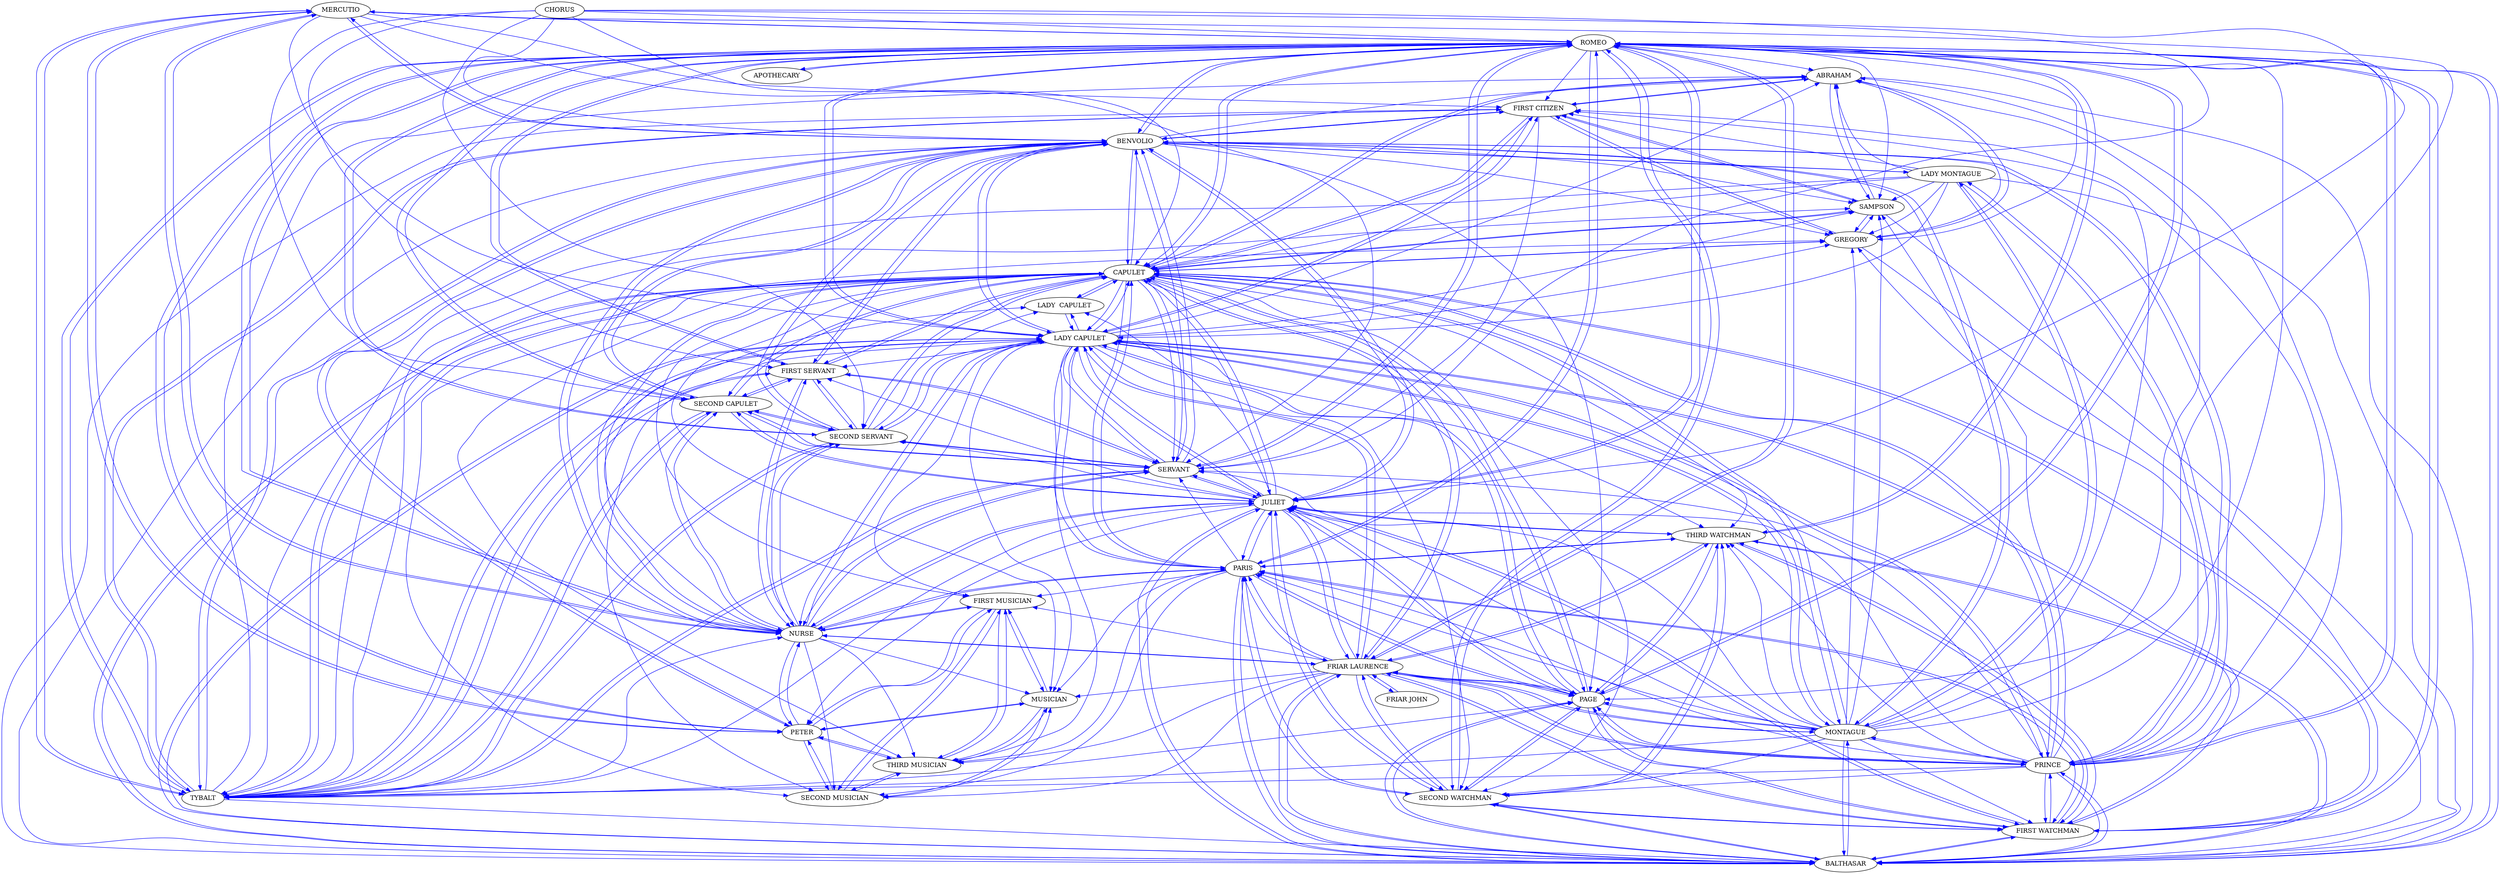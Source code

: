 strict digraph  {
	MERCUTIO -> ROMEO	 [color=blue,
		weight=197];
	MERCUTIO -> BENVOLIO	 [color=blue,
		weight=261];
	MERCUTIO -> NURSE	 [color=blue,
		weight=21];
	MERCUTIO -> "LADY CAPULET"	 [color=blue,
		weight=66];
	MERCUTIO -> "FIRST CITIZEN"	 [color=blue,
		weight=66];
	MERCUTIO -> TYBALT	 [color=blue,
		weight=40];
	MERCUTIO -> PAGE	 [color=blue,
		weight=53];
	MERCUTIO -> SERVANT	 [color=blue,
		weight=66];
	MERCUTIO -> PETER	 [color=blue,
		weight=21];
	BALTHASAR -> "FRIAR LAURENCE"	 [color=blue,
		weight=18];
	BALTHASAR -> "FIRST WATCHMAN"	 [color=blue,
		weight=21];
	BALTHASAR -> ROMEO	 [color=blue,
		weight=32];
	BALTHASAR -> "SECOND WATCHMAN"	 [color=blue,
		weight=21];
	BALTHASAR -> PRINCE	 [color=blue,
		weight=6];
	BALTHASAR -> CAPULET	 [color=blue,
		weight=6];
	BALTHASAR -> MONTAGUE	 [color=blue,
		weight=6];
	BALTHASAR -> PARIS	 [color=blue,
		weight=21];
	BALTHASAR -> "LADY CAPULET"	 [color=blue,
		weight=6];
	BALTHASAR -> PAGE	 [color=blue,
		weight=21];
	BALTHASAR -> JULIET	 [color=blue,
		weight=21];
	BALTHASAR -> "THIRD WATCHMAN"	 [color=blue,
		weight=21];
	"FRIAR LAURENCE" -> BALTHASAR	 [color=blue,
		weight=76];
	"FRIAR LAURENCE" -> "FIRST WATCHMAN"	 [color=blue,
		weight=76];
	"FRIAR LAURENCE" -> "SECOND MUSICIAN"	 [color=blue,
		weight=25];
	"FRIAR LAURENCE" -> ROMEO	 [color=blue,
		weight=220];
	"FRIAR LAURENCE" -> "SECOND WATCHMAN"	 [color=blue,
		weight=76];
	"FRIAR LAURENCE" -> NURSE	 [color=blue,
		weight=105];
	"FRIAR LAURENCE" -> PRINCE	 [color=blue,
		weight=46];
	"FRIAR LAURENCE" -> CAPULET	 [color=blue,
		weight=71];
	"FRIAR LAURENCE" -> "FRIAR JOHN"	 [color=blue,
		weight=10];
	"FRIAR LAURENCE" -> "THIRD MUSICIAN"	 [color=blue,
		weight=25];
	"FRIAR LAURENCE" -> MUSICIAN	 [color=blue,
		weight=25];
	"FRIAR LAURENCE" -> MONTAGUE	 [color=blue,
		weight=46];
	"FRIAR LAURENCE" -> PARIS	 [color=blue,
		weight=109];
	"FRIAR LAURENCE" -> "FIRST MUSICIAN"	 [color=blue,
		weight=25];
	"FRIAR LAURENCE" -> "LADY CAPULET"	 [color=blue,
		weight=71];
	"FRIAR LAURENCE" -> PAGE	 [color=blue,
		weight=76];
	"FRIAR LAURENCE" -> JULIET	 [color=blue,
		weight=136];
	"FRIAR LAURENCE" -> "THIRD WATCHMAN"	 [color=blue,
		weight=76];
	"FIRST WATCHMAN" -> BALTHASAR	 [color=blue,
		weight=19];
	"FIRST WATCHMAN" -> "FRIAR LAURENCE"	 [color=blue,
		weight=19];
	"FIRST WATCHMAN" -> ROMEO	 [color=blue,
		weight=19];
	"FIRST WATCHMAN" -> "SECOND WATCHMAN"	 [color=blue,
		weight=19];
	"FIRST WATCHMAN" -> PRINCE	 [color=blue,
		weight=6];
	"FIRST WATCHMAN" -> CAPULET	 [color=blue,
		weight=6];
	"FIRST WATCHMAN" -> PARIS	 [color=blue,
		weight=19];
	"FIRST WATCHMAN" -> "LADY CAPULET"	 [color=blue,
		weight=6];
	"FIRST WATCHMAN" -> PAGE	 [color=blue,
		weight=19];
	"FIRST WATCHMAN" -> JULIET	 [color=blue,
		weight=19];
	"FIRST WATCHMAN" -> "THIRD WATCHMAN"	 [color=blue,
		weight=19];
	"SECOND SERVANT" -> ROMEO	 [color=blue,
		weight=5];
	"SECOND SERVANT" -> BENVOLIO	 [color=blue,
		weight=5];
	"SECOND SERVANT" -> NURSE	 [color=blue,
		weight=10];
	"SECOND SERVANT" -> "FIRST SERVANT"	 [color=blue,
		weight=5];
	"SECOND SERVANT" -> CAPULET	 [color=blue,
		weight=7];
	"SECOND SERVANT" -> "SECOND CAPULET"	 [color=blue,
		weight=5];
	"SECOND SERVANT" -> "LADY  CAPULET"	 [color=blue,
		weight=5];
	"SECOND SERVANT" -> "LADY CAPULET"	 [color=blue,
		weight=5];
	"SECOND SERVANT" -> TYBALT	 [color=blue,
		weight=5];
	"SECOND SERVANT" -> SERVANT	 [color=blue,
		weight=5];
	"SECOND MUSICIAN" -> "THIRD MUSICIAN"	 [color=blue,
		weight=4];
	"SECOND MUSICIAN" -> MUSICIAN	 [color=blue,
		weight=4];
	"SECOND MUSICIAN" -> "FIRST MUSICIAN"	 [color=blue,
		weight=4];
	"SECOND MUSICIAN" -> PETER	 [color=blue,
		weight=2];
	ROMEO -> MERCUTIO	 [color=blue,
		weight=75];
	ROMEO -> BALTHASAR	 [color=blue,
		weight=162];
	ROMEO -> "FRIAR LAURENCE"	 [color=blue,
		weight=107];
	ROMEO -> "FIRST WATCHMAN"	 [color=blue,
		weight=83];
	ROMEO -> "SECOND SERVANT"	 [color=blue,
		weight=28];
	ROMEO -> "SECOND WATCHMAN"	 [color=blue,
		weight=83];
	ROMEO -> BENVOLIO	 [color=blue,
		weight=215];
	ROMEO -> NURSE	 [color=blue,
		weight=219];
	ROMEO -> PRINCE	 [color=blue,
		weight=66];
	ROMEO -> "FIRST SERVANT"	 [color=blue,
		weight=28];
	ROMEO -> CAPULET	 [color=blue,
		weight=94];
	ROMEO -> "SECOND CAPULET"	 [color=blue,
		weight=28];
	ROMEO -> GREGORY	 [color=blue,
		weight=66];
	ROMEO -> PARIS	 [color=blue,
		weight=83];
	ROMEO -> APOTHECARY	 [color=blue,
		weight=23];
	ROMEO -> "LADY CAPULET"	 [color=blue,
		weight=126];
	ROMEO -> "FIRST CITIZEN"	 [color=blue,
		weight=102];
	ROMEO -> TYBALT	 [color=blue,
		weight=115];
	ROMEO -> PAGE	 [color=blue,
		weight=98];
	ROMEO -> JULIET	 [color=blue,
		weight=224];
	ROMEO -> SERVANT	 [color=blue,
		weight=83];
	ROMEO -> "THIRD WATCHMAN"	 [color=blue,
		weight=83];
	ROMEO -> SAMPSON	 [color=blue,
		weight=66];
	ROMEO -> PETER	 [color=blue,
		weight=29];
	ROMEO -> ABRAHAM	 [color=blue,
		weight=66];
	"SECOND WATCHMAN" -> BALTHASAR	 [color=blue,
		weight=1];
	"SECOND WATCHMAN" -> "FRIAR LAURENCE"	 [color=blue,
		weight=1];
	"SECOND WATCHMAN" -> "FIRST WATCHMAN"	 [color=blue,
		weight=1];
	"SECOND WATCHMAN" -> ROMEO	 [color=blue,
		weight=1];
	"SECOND WATCHMAN" -> PARIS	 [color=blue,
		weight=1];
	"SECOND WATCHMAN" -> PAGE	 [color=blue,
		weight=1];
	"SECOND WATCHMAN" -> JULIET	 [color=blue,
		weight=1];
	"SECOND WATCHMAN" -> "THIRD WATCHMAN"	 [color=blue,
		weight=1];
	BENVOLIO -> MERCUTIO	 [color=blue,
		weight=49];
	BENVOLIO -> BALTHASAR	 [color=blue,
		weight=51];
	BENVOLIO -> "SECOND SERVANT"	 [color=blue,
		weight=1];
	BENVOLIO -> ROMEO	 [color=blue,
		weight=81];
	BENVOLIO -> NURSE	 [color=blue,
		weight=3];
	BENVOLIO -> PRINCE	 [color=blue,
		weight=76];
	BENVOLIO -> "FIRST SERVANT"	 [color=blue,
		weight=1];
	BENVOLIO -> CAPULET	 [color=blue,
		weight=81];
	BENVOLIO -> "SECOND CAPULET"	 [color=blue,
		weight=1];
	BENVOLIO -> MONTAGUE	 [color=blue,
		weight=55];
	BENVOLIO -> GREGORY	 [color=blue,
		weight=51];
	BENVOLIO -> "LADY MONTAGUE"	 [color=blue,
		weight=26];
	BENVOLIO -> "LADY CAPULET"	 [color=blue,
		weight=100];
	BENVOLIO -> "FIRST CITIZEN"	 [color=blue,
		weight=104];
	BENVOLIO -> TYBALT	 [color=blue,
		weight=93];
	BENVOLIO -> PAGE	 [color=blue,
		weight=14];
	BENVOLIO -> JULIET	 [color=blue,
		weight=1];
	BENVOLIO -> SERVANT	 [color=blue,
		weight=62];
	BENVOLIO -> SAMPSON	 [color=blue,
		weight=51];
	BENVOLIO -> PETER	 [color=blue,
		weight=2];
	BENVOLIO -> ABRAHAM	 [color=blue,
		weight=51];
	CHORUS -> "SECOND SERVANT"	 [color=blue,
		weight=14];
	CHORUS -> ROMEO	 [color=blue,
		weight=14];
	CHORUS -> BENVOLIO	 [color=blue,
		weight=14];
	CHORUS -> "FIRST SERVANT"	 [color=blue,
		weight=14];
	CHORUS -> CAPULET	 [color=blue,
		weight=14];
	CHORUS -> "SECOND CAPULET"	 [color=blue,
		weight=14];
	CHORUS -> JULIET	 [color=blue,
		weight=14];
	CHORUS -> SERVANT	 [color=blue,
		weight=14];
	NURSE -> MERCUTIO	 [color=blue,
		weight=11];
	NURSE -> "FRIAR LAURENCE"	 [color=blue,
		weight=28];
	NURSE -> "SECOND SERVANT"	 [color=blue,
		weight=19];
	NURSE -> "SECOND MUSICIAN"	 [color=blue,
		weight=28];
	NURSE -> ROMEO	 [color=blue,
		weight=95];
	NURSE -> BENVOLIO	 [color=blue,
		weight=26];
	NURSE -> "FIRST SERVANT"	 [color=blue,
		weight=19];
	NURSE -> CAPULET	 [color=blue,
		weight=32];
	NURSE -> "SECOND CAPULET"	 [color=blue,
		weight=15];
	NURSE -> "THIRD MUSICIAN"	 [color=blue,
		weight=28];
	NURSE -> MUSICIAN	 [color=blue,
		weight=8];
	NURSE -> "LADY  CAPULET"	 [color=blue,
		weight=2];
	NURSE -> PARIS	 [color=blue,
		weight=6];
	NURSE -> "FIRST MUSICIAN"	 [color=blue,
		weight=28];
	NURSE -> "LADY CAPULET"	 [color=blue,
		weight=84];
	NURSE -> JULIET	 [color=blue,
		weight=167];
	NURSE -> SERVANT	 [color=blue,
		weight=15];
	NURSE -> PETER	 [color=blue,
		weight=56];
	PRINCE -> BALTHASAR	 [color=blue,
		weight=60];
	PRINCE -> "FRIAR LAURENCE"	 [color=blue,
		weight=37];
	PRINCE -> "FIRST WATCHMAN"	 [color=blue,
		weight=37];
	PRINCE -> ROMEO	 [color=blue,
		weight=37];
	PRINCE -> "SECOND WATCHMAN"	 [color=blue,
		weight=37];
	PRINCE -> BENVOLIO	 [color=blue,
		weight=39];
	PRINCE -> CAPULET	 [color=blue,
		weight=74];
	PRINCE -> MONTAGUE	 [color=blue,
		weight=72];
	PRINCE -> GREGORY	 [color=blue,
		weight=23];
	PRINCE -> PARIS	 [color=blue,
		weight=37];
	PRINCE -> "LADY MONTAGUE"	 [color=blue,
		weight=23];
	PRINCE -> "LADY CAPULET"	 [color=blue,
		weight=74];
	PRINCE -> "FIRST CITIZEN"	 [color=blue,
		weight=39];
	PRINCE -> TYBALT	 [color=blue,
		weight=39];
	PRINCE -> PAGE	 [color=blue,
		weight=37];
	PRINCE -> JULIET	 [color=blue,
		weight=37];
	PRINCE -> SERVANT	 [color=blue,
		weight=16];
	PRINCE -> "THIRD WATCHMAN"	 [color=blue,
		weight=37];
	PRINCE -> SAMPSON	 [color=blue,
		weight=23];
	PRINCE -> ABRAHAM	 [color=blue,
		weight=23];
	"FIRST SERVANT" -> "SECOND SERVANT"	 [color=blue,
		weight=10];
	"FIRST SERVANT" -> ROMEO	 [color=blue,
		weight=9];
	"FIRST SERVANT" -> BENVOLIO	 [color=blue,
		weight=9];
	"FIRST SERVANT" -> NURSE	 [color=blue,
		weight=9];
	"FIRST SERVANT" -> CAPULET	 [color=blue,
		weight=1];
	"FIRST SERVANT" -> "SECOND CAPULET"	 [color=blue,
		weight=9];
	"FIRST SERVANT" -> TYBALT	 [color=blue,
		weight=9];
	"FIRST SERVANT" -> SERVANT	 [color=blue,
		weight=9];
	CAPULET -> BALTHASAR	 [color=blue,
		weight=13];
	CAPULET -> "FRIAR LAURENCE"	 [color=blue,
		weight=30];
	CAPULET -> "FIRST WATCHMAN"	 [color=blue,
		weight=10];
	CAPULET -> "SECOND SERVANT"	 [color=blue,
		weight=72];
	CAPULET -> "SECOND MUSICIAN"	 [color=blue,
		weight=28];
	CAPULET -> ROMEO	 [color=blue,
		weight=66];
	CAPULET -> "SECOND WATCHMAN"	 [color=blue,
		weight=10];
	CAPULET -> BENVOLIO	 [color=blue,
		weight=59];
	CAPULET -> NURSE	 [color=blue,
		weight=171];
	CAPULET -> PRINCE	 [color=blue,
		weight=10];
	CAPULET -> "FIRST SERVANT"	 [color=blue,
		weight=67];
	CAPULET -> "SECOND CAPULET"	 [color=blue,
		weight=56];
	CAPULET -> "THIRD MUSICIAN"	 [color=blue,
		weight=28];
	CAPULET -> MUSICIAN	 [color=blue,
		weight=20];
	CAPULET -> "LADY  CAPULET"	 [color=blue,
		weight=26];
	CAPULET -> MONTAGUE	 [color=blue,
		weight=5];
	CAPULET -> GREGORY	 [color=blue,
		weight=3];
	CAPULET -> PARIS	 [color=blue,
		weight=95];
	CAPULET -> "FIRST MUSICIAN"	 [color=blue,
		weight=28];
	CAPULET -> "LADY CAPULET"	 [color=blue,
		weight=168];
	CAPULET -> "FIRST CITIZEN"	 [color=blue,
		weight=3];
	CAPULET -> TYBALT	 [color=blue,
		weight=52];
	CAPULET -> PAGE	 [color=blue,
		weight=10];
	CAPULET -> JULIET	 [color=blue,
		weight=139];
	CAPULET -> SERVANT	 [color=blue,
		weight=90];
	CAPULET -> "THIRD WATCHMAN"	 [color=blue,
		weight=10];
	CAPULET -> SAMPSON	 [color=blue,
		weight=3];
	CAPULET -> ABRAHAM	 [color=blue,
		weight=3];
	"FRIAR JOHN" -> "FRIAR LAURENCE"	 [color=blue,
		weight=12];
	"SECOND CAPULET" -> "SECOND SERVANT"	 [color=blue,
		weight=3];
	"SECOND CAPULET" -> ROMEO	 [color=blue,
		weight=3];
	"SECOND CAPULET" -> BENVOLIO	 [color=blue,
		weight=3];
	"SECOND CAPULET" -> NURSE	 [color=blue,
		weight=3];
	"SECOND CAPULET" -> "FIRST SERVANT"	 [color=blue,
		weight=3];
	"SECOND CAPULET" -> CAPULET	 [color=blue,
		weight=3];
	"SECOND CAPULET" -> TYBALT	 [color=blue,
		weight=3];
	"SECOND CAPULET" -> JULIET	 [color=blue,
		weight=3];
	"SECOND CAPULET" -> SERVANT	 [color=blue,
		weight=3];
	"THIRD MUSICIAN" -> "SECOND MUSICIAN"	 [color=blue,
		weight=1];
	"THIRD MUSICIAN" -> MUSICIAN	 [color=blue,
		weight=1];
	"THIRD MUSICIAN" -> "FIRST MUSICIAN"	 [color=blue,
		weight=1];
	"THIRD MUSICIAN" -> PETER	 [color=blue,
		weight=1];
	MUSICIAN -> "SECOND MUSICIAN"	 [color=blue,
		weight=1];
	MUSICIAN -> "THIRD MUSICIAN"	 [color=blue,
		weight=1];
	MUSICIAN -> "FIRST MUSICIAN"	 [color=blue,
		weight=1];
	MUSICIAN -> PETER	 [color=blue,
		weight=1];
	"LADY  CAPULET" -> CAPULET	 [color=blue,
		weight=2];
	"LADY  CAPULET" -> "LADY CAPULET"	 [color=blue,
		weight=2];
	MONTAGUE -> BALTHASAR	 [color=blue,
		weight=38];
	MONTAGUE -> "FRIAR LAURENCE"	 [color=blue,
		weight=10];
	MONTAGUE -> "FIRST WATCHMAN"	 [color=blue,
		weight=10];
	MONTAGUE -> ROMEO	 [color=blue,
		weight=12];
	MONTAGUE -> "SECOND WATCHMAN"	 [color=blue,
		weight=10];
	MONTAGUE -> BENVOLIO	 [color=blue,
		weight=31];
	MONTAGUE -> PRINCE	 [color=blue,
		weight=40];
	MONTAGUE -> CAPULET	 [color=blue,
		weight=41];
	MONTAGUE -> GREGORY	 [color=blue,
		weight=28];
	MONTAGUE -> PARIS	 [color=blue,
		weight=10];
	MONTAGUE -> "LADY MONTAGUE"	 [color=blue,
		weight=28];
	MONTAGUE -> "LADY CAPULET"	 [color=blue,
		weight=41];
	MONTAGUE -> "FIRST CITIZEN"	 [color=blue,
		weight=31];
	MONTAGUE -> TYBALT	 [color=blue,
		weight=31];
	MONTAGUE -> PAGE	 [color=blue,
		weight=10];
	MONTAGUE -> JULIET	 [color=blue,
		weight=10];
	MONTAGUE -> SERVANT	 [color=blue,
		weight=3];
	MONTAGUE -> "THIRD WATCHMAN"	 [color=blue,
		weight=10];
	MONTAGUE -> SAMPSON	 [color=blue,
		weight=28];
	MONTAGUE -> ABRAHAM	 [color=blue,
		weight=28];
	GREGORY -> BALTHASAR	 [color=blue,
		weight=3];
	GREGORY -> CAPULET	 [color=blue,
		weight=20];
	GREGORY -> "FIRST CITIZEN"	 [color=blue,
		weight=20];
	GREGORY -> SAMPSON	 [color=blue,
		weight=20];
	GREGORY -> ABRAHAM	 [color=blue,
		weight=3];
	PARIS -> BALTHASAR	 [color=blue,
		weight=14];
	PARIS -> "FRIAR LAURENCE"	 [color=blue,
		weight=29];
	PARIS -> "FIRST WATCHMAN"	 [color=blue,
		weight=33];
	PARIS -> "SECOND MUSICIAN"	 [color=blue,
		weight=6];
	PARIS -> ROMEO	 [color=blue,
		weight=14];
	PARIS -> "SECOND WATCHMAN"	 [color=blue,
		weight=33];
	PARIS -> NURSE	 [color=blue,
		weight=6];
	PARIS -> CAPULET	 [color=blue,
		weight=14];
	PARIS -> "THIRD MUSICIAN"	 [color=blue,
		weight=6];
	PARIS -> MUSICIAN	 [color=blue,
		weight=6];
	PARIS -> "FIRST MUSICIAN"	 [color=blue,
		weight=6];
	PARIS -> "LADY CAPULET"	 [color=blue,
		weight=10];
	PARIS -> PAGE	 [color=blue,
		weight=33];
	PARIS -> JULIET	 [color=blue,
		weight=44];
	PARIS -> SERVANT	 [color=blue,
		weight=4];
	PARIS -> "THIRD WATCHMAN"	 [color=blue,
		weight=33];
	"LADY MONTAGUE" -> BALTHASAR	 [color=blue,
		weight=3];
	"LADY MONTAGUE" -> BENVOLIO	 [color=blue,
		weight=3];
	"LADY MONTAGUE" -> PRINCE	 [color=blue,
		weight=2];
	"LADY MONTAGUE" -> CAPULET	 [color=blue,
		weight=3];
	"LADY MONTAGUE" -> MONTAGUE	 [color=blue,
		weight=3];
	"LADY MONTAGUE" -> GREGORY	 [color=blue,
		weight=3];
	"LADY MONTAGUE" -> "LADY CAPULET"	 [color=blue,
		weight=3];
	"LADY MONTAGUE" -> "FIRST CITIZEN"	 [color=blue,
		weight=3];
	"LADY MONTAGUE" -> TYBALT	 [color=blue,
		weight=3];
	"LADY MONTAGUE" -> SAMPSON	 [color=blue,
		weight=3];
	"LADY MONTAGUE" -> ABRAHAM	 [color=blue,
		weight=3];
	APOTHECARY -> ROMEO	 [color=blue,
		weight=7];
	"FIRST MUSICIAN" -> "SECOND MUSICIAN"	 [color=blue,
		weight=9];
	"FIRST MUSICIAN" -> NURSE	 [color=blue,
		weight=1];
	"FIRST MUSICIAN" -> "THIRD MUSICIAN"	 [color=blue,
		weight=9];
	"FIRST MUSICIAN" -> MUSICIAN	 [color=blue,
		weight=9];
	"FIRST MUSICIAN" -> PETER	 [color=blue,
		weight=6];
	"LADY CAPULET" -> BALTHASAR	 [color=blue,
		weight=6];
	"LADY CAPULET" -> "FRIAR LAURENCE"	 [color=blue,
		weight=11];
	"LADY CAPULET" -> "FIRST WATCHMAN"	 [color=blue,
		weight=5];
	"LADY CAPULET" -> "SECOND SERVANT"	 [color=blue,
		weight=3];
	"LADY CAPULET" -> "SECOND MUSICIAN"	 [color=blue,
		weight=13];
	"LADY CAPULET" -> ROMEO	 [color=blue,
		weight=5];
	"LADY CAPULET" -> "SECOND WATCHMAN"	 [color=blue,
		weight=5];
	"LADY CAPULET" -> BENVOLIO	 [color=blue,
		weight=12];
	"LADY CAPULET" -> NURSE	 [color=blue,
		weight=94];
	"LADY CAPULET" -> PRINCE	 [color=blue,
		weight=16];
	"LADY CAPULET" -> "FIRST SERVANT"	 [color=blue,
		weight=3];
	"LADY CAPULET" -> CAPULET	 [color=blue,
		weight=34];
	"LADY CAPULET" -> "THIRD MUSICIAN"	 [color=blue,
		weight=13];
	"LADY CAPULET" -> MUSICIAN	 [color=blue,
		weight=6];
	"LADY CAPULET" -> "LADY  CAPULET"	 [color=blue,
		weight=1];
	"LADY CAPULET" -> MONTAGUE	 [color=blue,
		weight=11];
	"LADY CAPULET" -> GREGORY	 [color=blue,
		weight=1];
	"LADY CAPULET" -> PARIS	 [color=blue,
		weight=13];
	"LADY CAPULET" -> "FIRST MUSICIAN"	 [color=blue,
		weight=13];
	"LADY CAPULET" -> "FIRST CITIZEN"	 [color=blue,
		weight=12];
	"LADY CAPULET" -> TYBALT	 [color=blue,
		weight=12];
	"LADY CAPULET" -> PAGE	 [color=blue,
		weight=5];
	"LADY CAPULET" -> JULIET	 [color=blue,
		weight=82];
	"LADY CAPULET" -> SERVANT	 [color=blue,
		weight=12];
	"LADY CAPULET" -> "THIRD WATCHMAN"	 [color=blue,
		weight=5];
	"LADY CAPULET" -> SAMPSON	 [color=blue,
		weight=1];
	"LADY CAPULET" -> ABRAHAM	 [color=blue,
		weight=1];
	"FIRST CITIZEN" -> BALTHASAR	 [color=blue,
		weight=2];
	"FIRST CITIZEN" -> BENVOLIO	 [color=blue,
		weight=6];
	"FIRST CITIZEN" -> CAPULET	 [color=blue,
		weight=2];
	"FIRST CITIZEN" -> GREGORY	 [color=blue,
		weight=2];
	"FIRST CITIZEN" -> "LADY CAPULET"	 [color=blue,
		weight=4];
	"FIRST CITIZEN" -> TYBALT	 [color=blue,
		weight=6];
	"FIRST CITIZEN" -> SERVANT	 [color=blue,
		weight=4];
	"FIRST CITIZEN" -> SAMPSON	 [color=blue,
		weight=2];
	"FIRST CITIZEN" -> ABRAHAM	 [color=blue,
		weight=2];
	TYBALT -> MERCUTIO	 [color=blue,
		weight=12];
	TYBALT -> BALTHASAR	 [color=blue,
		weight=5];
	TYBALT -> "SECOND SERVANT"	 [color=blue,
		weight=17];
	TYBALT -> ROMEO	 [color=blue,
		weight=26];
	TYBALT -> BENVOLIO	 [color=blue,
		weight=36];
	TYBALT -> NURSE	 [color=blue,
		weight=17];
	TYBALT -> "FIRST SERVANT"	 [color=blue,
		weight=17];
	TYBALT -> CAPULET	 [color=blue,
		weight=22];
	TYBALT -> "SECOND CAPULET"	 [color=blue,
		weight=17];
	TYBALT -> GREGORY	 [color=blue,
		weight=5];
	TYBALT -> "LADY CAPULET"	 [color=blue,
		weight=14];
	TYBALT -> "FIRST CITIZEN"	 [color=blue,
		weight=19];
	TYBALT -> PAGE	 [color=blue,
		weight=12];
	TYBALT -> JULIET	 [color=blue,
		weight=17];
	TYBALT -> SERVANT	 [color=blue,
		weight=31];
	TYBALT -> SAMPSON	 [color=blue,
		weight=5];
	TYBALT -> ABRAHAM	 [color=blue,
		weight=5];
	PAGE -> BALTHASAR	 [color=blue,
		weight=7];
	PAGE -> "FRIAR LAURENCE"	 [color=blue,
		weight=6];
	PAGE -> "FIRST WATCHMAN"	 [color=blue,
		weight=9];
	PAGE -> ROMEO	 [color=blue,
		weight=7];
	PAGE -> "SECOND WATCHMAN"	 [color=blue,
		weight=9];
	PAGE -> PRINCE	 [color=blue,
		weight=5];
	PAGE -> CAPULET	 [color=blue,
		weight=5];
	PAGE -> MONTAGUE	 [color=blue,
		weight=5];
	PAGE -> PARIS	 [color=blue,
		weight=9];
	PAGE -> "LADY CAPULET"	 [color=blue,
		weight=5];
	PAGE -> JULIET	 [color=blue,
		weight=9];
	PAGE -> "THIRD WATCHMAN"	 [color=blue,
		weight=9];
	JULIET -> BALTHASAR	 [color=blue,
		weight=14];
	JULIET -> "FRIAR LAURENCE"	 [color=blue,
		weight=69];
	JULIET -> "FIRST WATCHMAN"	 [color=blue,
		weight=14];
	JULIET -> "SECOND SERVANT"	 [color=blue,
		weight=19];
	JULIET -> ROMEO	 [color=blue,
		weight=187];
	JULIET -> "SECOND WATCHMAN"	 [color=blue,
		weight=14];
	JULIET -> BENVOLIO	 [color=blue,
		weight=19];
	JULIET -> NURSE	 [color=blue,
		weight=351];
	JULIET -> "FIRST SERVANT"	 [color=blue,
		weight=19];
	JULIET -> CAPULET	 [color=blue,
		weight=36];
	JULIET -> "SECOND CAPULET"	 [color=blue,
		weight=19];
	JULIET -> "LADY  CAPULET"	 [color=blue,
		weight=12];
	JULIET -> PARIS	 [color=blue,
		weight=27];
	JULIET -> "LADY CAPULET"	 [color=blue,
		weight=108];
	JULIET -> PAGE	 [color=blue,
		weight=14];
	JULIET -> SERVANT	 [color=blue,
		weight=19];
	JULIET -> "THIRD WATCHMAN"	 [color=blue,
		weight=14];
	JULIET -> PETER	 [color=blue,
		weight=2];
	SERVANT -> "SECOND SERVANT"	 [color=blue,
		weight=1];
	SERVANT -> ROMEO	 [color=blue,
		weight=12];
	SERVANT -> BENVOLIO	 [color=blue,
		weight=12];
	SERVANT -> NURSE	 [color=blue,
		weight=5];
	SERVANT -> "FIRST SERVANT"	 [color=blue,
		weight=1];
	SERVANT -> CAPULET	 [color=blue,
		weight=1];
	SERVANT -> "SECOND CAPULET"	 [color=blue,
		weight=1];
	SERVANT -> "LADY CAPULET"	 [color=blue,
		weight=4];
	SERVANT -> TYBALT	 [color=blue,
		weight=1];
	SERVANT -> JULIET	 [color=blue,
		weight=5];
	"THIRD WATCHMAN" -> BALTHASAR	 [color=blue,
		weight=3];
	"THIRD WATCHMAN" -> "FRIAR LAURENCE"	 [color=blue,
		weight=3];
	"THIRD WATCHMAN" -> "FIRST WATCHMAN"	 [color=blue,
		weight=3];
	"THIRD WATCHMAN" -> ROMEO	 [color=blue,
		weight=3];
	"THIRD WATCHMAN" -> "SECOND WATCHMAN"	 [color=blue,
		weight=3];
	"THIRD WATCHMAN" -> PARIS	 [color=blue,
		weight=3];
	"THIRD WATCHMAN" -> PAGE	 [color=blue,
		weight=3];
	"THIRD WATCHMAN" -> JULIET	 [color=blue,
		weight=3];
	SAMPSON -> BALTHASAR	 [color=blue,
		weight=9];
	SAMPSON -> CAPULET	 [color=blue,
		weight=31];
	SAMPSON -> GREGORY	 [color=blue,
		weight=31];
	SAMPSON -> "FIRST CITIZEN"	 [color=blue,
		weight=31];
	SAMPSON -> ABRAHAM	 [color=blue,
		weight=9];
	PETER -> MERCUTIO	 [color=blue,
		weight=1];
	PETER -> "SECOND MUSICIAN"	 [color=blue,
		weight=27];
	PETER -> ROMEO	 [color=blue,
		weight=5];
	PETER -> BENVOLIO	 [color=blue,
		weight=1];
	PETER -> NURSE	 [color=blue,
		weight=6];
	PETER -> "THIRD MUSICIAN"	 [color=blue,
		weight=27];
	PETER -> MUSICIAN	 [color=blue,
		weight=27];
	PETER -> "FIRST MUSICIAN"	 [color=blue,
		weight=27];
	ABRAHAM -> BALTHASAR	 [color=blue,
		weight=5];
	ABRAHAM -> CAPULET	 [color=blue,
		weight=5];
	ABRAHAM -> GREGORY	 [color=blue,
		weight=5];
	ABRAHAM -> "FIRST CITIZEN"	 [color=blue,
		weight=5];
	ABRAHAM -> SAMPSON	 [color=blue,
		weight=5];
}

